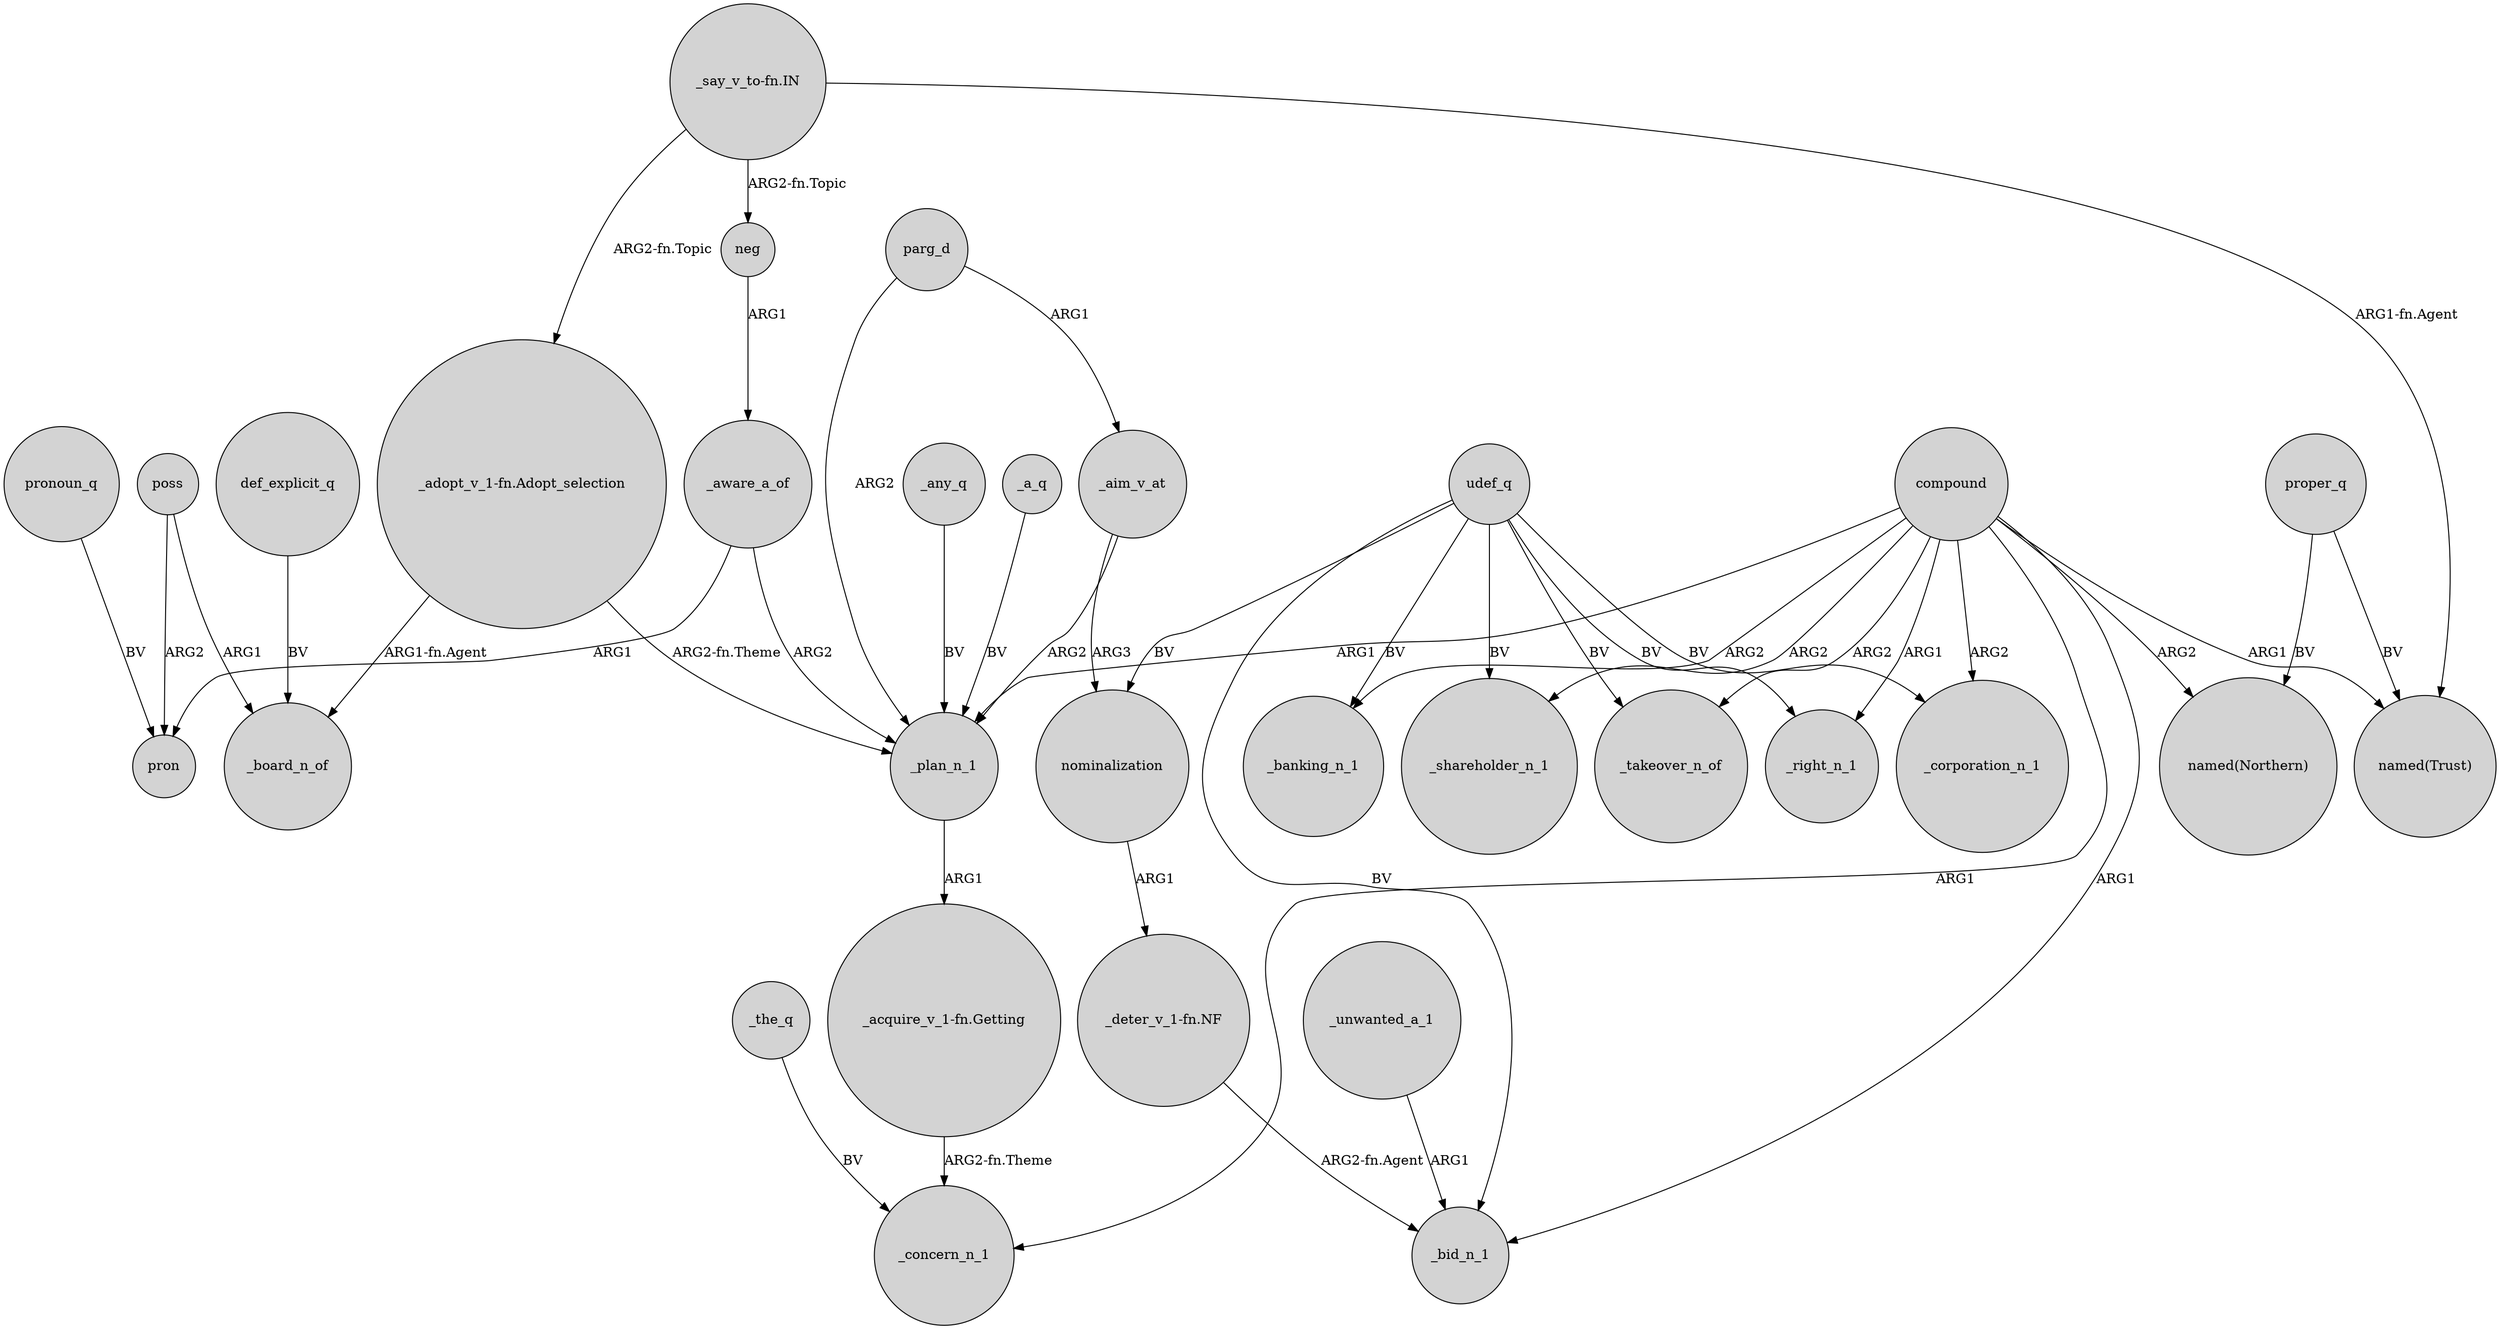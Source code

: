 digraph {
	node [shape=circle style=filled]
	poss -> pron [label=ARG2]
	_plan_n_1 -> "_acquire_v_1-fn.Getting" [label=ARG1]
	parg_d -> _aim_v_at [label=ARG1]
	compound -> _shareholder_n_1 [label=ARG2]
	udef_q -> _takeover_n_of [label=BV]
	_aim_v_at -> nominalization [label=ARG3]
	"_acquire_v_1-fn.Getting" -> _concern_n_1 [label="ARG2-fn.Theme"]
	compound -> _corporation_n_1 [label=ARG2]
	"_say_v_to-fn.IN" -> "named(Trust)" [label="ARG1-fn.Agent"]
	compound -> "named(Trust)" [label=ARG1]
	poss -> _board_n_of [label=ARG1]
	def_explicit_q -> _board_n_of [label=BV]
	compound -> _plan_n_1 [label=ARG1]
	_aim_v_at -> _plan_n_1 [label=ARG2]
	_any_q -> _plan_n_1 [label=BV]
	compound -> _banking_n_1 [label=ARG2]
	"_adopt_v_1-fn.Adopt_selection" -> _plan_n_1 [label="ARG2-fn.Theme"]
	"_deter_v_1-fn.NF" -> _bid_n_1 [label="ARG2-fn.Agent"]
	parg_d -> _plan_n_1 [label=ARG2]
	udef_q -> _shareholder_n_1 [label=BV]
	_unwanted_a_1 -> _bid_n_1 [label=ARG1]
	_the_q -> _concern_n_1 [label=BV]
	pronoun_q -> pron [label=BV]
	"_adopt_v_1-fn.Adopt_selection" -> _board_n_of [label="ARG1-fn.Agent"]
	udef_q -> _corporation_n_1 [label=BV]
	proper_q -> "named(Trust)" [label=BV]
	udef_q -> _right_n_1 [label=BV]
	compound -> "named(Northern)" [label=ARG2]
	neg -> _aware_a_of [label=ARG1]
	nominalization -> "_deter_v_1-fn.NF" [label=ARG1]
	udef_q -> nominalization [label=BV]
	udef_q -> _bid_n_1 [label=BV]
	"_say_v_to-fn.IN" -> neg [label="ARG2-fn.Topic"]
	compound -> _right_n_1 [label=ARG1]
	_aware_a_of -> _plan_n_1 [label=ARG2]
	_aware_a_of -> pron [label=ARG1]
	compound -> _takeover_n_of [label=ARG2]
	"_say_v_to-fn.IN" -> "_adopt_v_1-fn.Adopt_selection" [label="ARG2-fn.Topic"]
	udef_q -> _banking_n_1 [label=BV]
	compound -> _bid_n_1 [label=ARG1]
	compound -> _concern_n_1 [label=ARG1]
	_a_q -> _plan_n_1 [label=BV]
	proper_q -> "named(Northern)" [label=BV]
}
